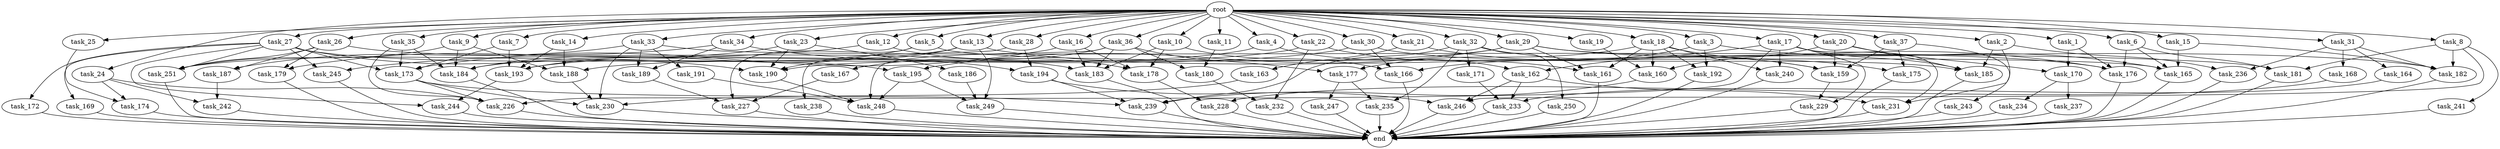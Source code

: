 digraph G {
  task_8 [size="102.400000"];
  task_239 [size="63565515980.800003"];
  task_173 [size="118541097369.600006"];
  task_17 [size="102.400000"];
  task_32 [size="102.400000"];
  root [size="0.000000"];
  task_242 [size="111669149696.000000"];
  task_35 [size="102.400000"];
  task_161 [size="163208757248.000000"];
  task_159 [size="83322365542.400009"];
  task_26 [size="102.400000"];
  task_15 [size="102.400000"];
  task_251 [size="84181359001.600006"];
  task_167 [size="7730941132.800000"];
  task_227 [size="42949672960.000000"];
  task_166 [size="92771293593.600006"];
  task_177 [size="77309411328.000000"];
  task_33 [size="102.400000"];
  task_186 [size="42090679500.800003"];
  task_7 [size="102.400000"];
  task_181 [size="115105123532.800003"];
  task_231 [size="104797202022.400009"];
  task_241 [size="3435973836.800000"];
  task_233 [size="98784247808.000000"];
  task_176 [size="162349763788.800018"];
  task_13 [size="102.400000"];
  task_30 [size="102.400000"];
  task_5 [size="102.400000"];
  task_183 [size="45526653337.600006"];
  task_6 [size="102.400000"];
  task_184 [size="60988535603.200005"];
  task_240 [size="83322365542.400009"];
  task_22 [size="102.400000"];
  task_169 [size="42090679500.800003"];
  task_3 [size="102.400000"];
  task_179 [size="61847529062.400002"];
  task_187 [size="73014444032.000000"];
  task_164 [size="7730941132.800000"];
  task_188 [size="32641751449.600002"];
  task_236 [size="29205777612.800003"];
  task_230 [size="172657685299.200012"];
  task_234 [size="3435973836.800000"];
  task_193 [size="126272038502.400009"];
  task_16 [size="102.400000"];
  task_191 [size="42090679500.800003"];
  task_175 [size="73014444032.000000"];
  task_189 [size="73014444032.000000"];
  task_160 [size="127990025420.800003"];
  task_182 [size="152041842278.399994"];
  task_245 [size="49821620633.600006"];
  task_12 [size="102.400000"];
  task_21 [size="102.400000"];
  task_18 [size="102.400000"];
  task_180 [size="11166914969.600000"];
  task_31 [size="102.400000"];
  task_244 [size="127990025420.800003"];
  task_9 [size="102.400000"];
  task_237 [size="3435973836.800000"];
  task_168 [size="7730941132.800000"];
  task_192 [size="155477816115.200012"];
  task_28 [size="102.400000"];
  task_174 [size="84181359001.600006"];
  task_247 [size="13743895347.200001"];
  task_29 [size="102.400000"];
  task_185 [size="42090679500.800003"];
  task_34 [size="102.400000"];
  task_10 [size="102.400000"];
  task_163 [size="54975581388.800003"];
  task_178 [size="14602888806.400002"];
  task_194 [size="100502234726.400009"];
  task_2 [size="102.400000"];
  task_171 [size="21474836480.000000"];
  end [size="0.000000"];
  task_228 [size="85899345920.000000"];
  task_14 [size="102.400000"];
  task_24 [size="102.400000"];
  task_195 [size="127990025420.800003"];
  task_243 [size="3435973836.800000"];
  task_19 [size="102.400000"];
  task_226 [size="90194313216.000000"];
  task_36 [size="102.400000"];
  task_170 [size="6871947673.600000"];
  task_25 [size="102.400000"];
  task_4 [size="102.400000"];
  task_235 [size="35218731827.200005"];
  task_27 [size="102.400000"];
  task_232 [size="11166914969.600000"];
  task_20 [size="102.400000"];
  task_229 [size="27487790694.400002"];
  task_23 [size="102.400000"];
  task_37 [size="102.400000"];
  task_165 [size="231928233984.000000"];
  task_1 [size="102.400000"];
  task_11 [size="102.400000"];
  task_190 [size="173516678758.400024"];
  task_249 [size="131425999257.600006"];
  task_172 [size="42090679500.800003"];
  task_250 [size="21474836480.000000"];
  task_246 [size="76450417868.800003"];
  task_162 [size="27487790694.400002"];
  task_238 [size="69578470195.199997"];
  task_248 [size="149464861900.800018"];

  task_8 -> task_181 [size="33554432.000000"];
  task_8 -> task_241 [size="33554432.000000"];
  task_8 -> task_182 [size="33554432.000000"];
  task_8 -> task_246 [size="33554432.000000"];
  task_239 -> end [size="1.000000"];
  task_173 -> task_239 [size="301989888.000000"];
  task_173 -> task_230 [size="301989888.000000"];
  task_173 -> task_226 [size="301989888.000000"];
  task_17 -> task_185 [size="134217728.000000"];
  task_17 -> task_162 [size="134217728.000000"];
  task_17 -> task_226 [size="134217728.000000"];
  task_17 -> task_229 [size="134217728.000000"];
  task_17 -> task_231 [size="134217728.000000"];
  task_17 -> task_240 [size="134217728.000000"];
  task_32 -> task_159 [size="209715200.000000"];
  task_32 -> task_250 [size="209715200.000000"];
  task_32 -> task_235 [size="209715200.000000"];
  task_32 -> task_171 [size="209715200.000000"];
  task_32 -> task_239 [size="209715200.000000"];
  root -> task_8 [size="1.000000"];
  root -> task_14 [size="1.000000"];
  root -> task_24 [size="1.000000"];
  root -> task_13 [size="1.000000"];
  root -> task_33 [size="1.000000"];
  root -> task_12 [size="1.000000"];
  root -> task_21 [size="1.000000"];
  root -> task_18 [size="1.000000"];
  root -> task_22 [size="1.000000"];
  root -> task_31 [size="1.000000"];
  root -> task_9 [size="1.000000"];
  root -> task_5 [size="1.000000"];
  root -> task_36 [size="1.000000"];
  root -> task_32 [size="1.000000"];
  root -> task_26 [size="1.000000"];
  root -> task_15 [size="1.000000"];
  root -> task_6 [size="1.000000"];
  root -> task_4 [size="1.000000"];
  root -> task_25 [size="1.000000"];
  root -> task_30 [size="1.000000"];
  root -> task_34 [size="1.000000"];
  root -> task_3 [size="1.000000"];
  root -> task_19 [size="1.000000"];
  root -> task_10 [size="1.000000"];
  root -> task_23 [size="1.000000"];
  root -> task_37 [size="1.000000"];
  root -> task_1 [size="1.000000"];
  root -> task_17 [size="1.000000"];
  root -> task_2 [size="1.000000"];
  root -> task_29 [size="1.000000"];
  root -> task_20 [size="1.000000"];
  root -> task_35 [size="1.000000"];
  root -> task_7 [size="1.000000"];
  root -> task_27 [size="1.000000"];
  root -> task_11 [size="1.000000"];
  root -> task_28 [size="1.000000"];
  root -> task_16 [size="1.000000"];
  task_242 -> end [size="1.000000"];
  task_35 -> task_184 [size="33554432.000000"];
  task_35 -> task_173 [size="33554432.000000"];
  task_35 -> task_226 [size="33554432.000000"];
  task_161 -> end [size="1.000000"];
  task_159 -> task_229 [size="134217728.000000"];
  task_26 -> task_251 [size="301989888.000000"];
  task_26 -> task_179 [size="301989888.000000"];
  task_26 -> task_187 [size="301989888.000000"];
  task_26 -> task_183 [size="301989888.000000"];
  task_15 -> task_165 [size="536870912.000000"];
  task_15 -> task_182 [size="536870912.000000"];
  task_251 -> end [size="1.000000"];
  task_167 -> task_227 [size="75497472.000000"];
  task_227 -> end [size="1.000000"];
  task_166 -> end [size="1.000000"];
  task_177 -> task_235 [size="134217728.000000"];
  task_177 -> task_247 [size="134217728.000000"];
  task_33 -> task_191 [size="411041792.000000"];
  task_33 -> task_181 [size="411041792.000000"];
  task_33 -> task_230 [size="411041792.000000"];
  task_33 -> task_187 [size="411041792.000000"];
  task_33 -> task_189 [size="411041792.000000"];
  task_186 -> task_249 [size="411041792.000000"];
  task_7 -> task_173 [size="679477248.000000"];
  task_7 -> task_193 [size="679477248.000000"];
  task_181 -> end [size="1.000000"];
  task_231 -> end [size="1.000000"];
  task_241 -> end [size="1.000000"];
  task_233 -> end [size="1.000000"];
  task_176 -> end [size="1.000000"];
  task_13 -> task_190 [size="33554432.000000"];
  task_13 -> task_249 [size="33554432.000000"];
  task_13 -> task_176 [size="33554432.000000"];
  task_13 -> task_251 [size="33554432.000000"];
  task_30 -> task_185 [size="33554432.000000"];
  task_30 -> task_188 [size="33554432.000000"];
  task_30 -> task_166 [size="33554432.000000"];
  task_5 -> task_227 [size="209715200.000000"];
  task_5 -> task_165 [size="209715200.000000"];
  task_5 -> task_193 [size="209715200.000000"];
  task_183 -> end [size="1.000000"];
  task_6 -> task_181 [size="679477248.000000"];
  task_6 -> task_176 [size="679477248.000000"];
  task_6 -> task_165 [size="679477248.000000"];
  task_184 -> end [size="1.000000"];
  task_240 -> end [size="1.000000"];
  task_22 -> task_161 [size="75497472.000000"];
  task_22 -> task_184 [size="75497472.000000"];
  task_22 -> task_232 [size="75497472.000000"];
  task_169 -> end [size="1.000000"];
  task_3 -> task_166 [size="838860800.000000"];
  task_3 -> task_165 [size="838860800.000000"];
  task_3 -> task_192 [size="838860800.000000"];
  task_179 -> end [size="1.000000"];
  task_187 -> task_242 [size="679477248.000000"];
  task_164 -> task_233 [size="209715200.000000"];
  task_188 -> task_230 [size="838860800.000000"];
  task_236 -> end [size="1.000000"];
  task_230 -> end [size="1.000000"];
  task_234 -> end [size="1.000000"];
  task_193 -> task_244 [size="838860800.000000"];
  task_16 -> task_178 [size="33554432.000000"];
  task_16 -> task_173 [size="33554432.000000"];
  task_16 -> task_183 [size="33554432.000000"];
  task_191 -> task_248 [size="134217728.000000"];
  task_175 -> end [size="1.000000"];
  task_189 -> task_227 [size="134217728.000000"];
  task_160 -> task_239 [size="75497472.000000"];
  task_182 -> end [size="1.000000"];
  task_245 -> end [size="1.000000"];
  task_12 -> task_245 [size="75497472.000000"];
  task_12 -> task_178 [size="75497472.000000"];
  task_21 -> task_159 [size="536870912.000000"];
  task_21 -> task_163 [size="536870912.000000"];
  task_18 -> task_160 [size="679477248.000000"];
  task_18 -> task_192 [size="679477248.000000"];
  task_18 -> task_161 [size="679477248.000000"];
  task_18 -> task_175 [size="679477248.000000"];
  task_18 -> task_177 [size="679477248.000000"];
  task_18 -> task_240 [size="679477248.000000"];
  task_180 -> task_232 [size="33554432.000000"];
  task_31 -> task_236 [size="75497472.000000"];
  task_31 -> task_182 [size="75497472.000000"];
  task_31 -> task_168 [size="75497472.000000"];
  task_31 -> task_164 [size="75497472.000000"];
  task_244 -> end [size="1.000000"];
  task_9 -> task_188 [size="75497472.000000"];
  task_9 -> task_251 [size="75497472.000000"];
  task_9 -> task_184 [size="75497472.000000"];
  task_237 -> end [size="1.000000"];
  task_168 -> task_228 [size="536870912.000000"];
  task_192 -> end [size="1.000000"];
  task_28 -> task_194 [size="679477248.000000"];
  task_28 -> task_238 [size="679477248.000000"];
  task_174 -> end [size="1.000000"];
  task_247 -> end [size="1.000000"];
  task_29 -> task_161 [size="838860800.000000"];
  task_29 -> task_190 [size="838860800.000000"];
  task_29 -> task_195 [size="838860800.000000"];
  task_29 -> task_176 [size="838860800.000000"];
  task_29 -> task_182 [size="838860800.000000"];
  task_185 -> end [size="1.000000"];
  task_34 -> task_194 [size="301989888.000000"];
  task_34 -> task_189 [size="301989888.000000"];
  task_34 -> task_179 [size="301989888.000000"];
  task_10 -> task_166 [size="33554432.000000"];
  task_10 -> task_178 [size="33554432.000000"];
  task_10 -> task_183 [size="33554432.000000"];
  task_163 -> task_230 [size="134217728.000000"];
  task_178 -> task_228 [size="301989888.000000"];
  task_194 -> task_239 [size="33554432.000000"];
  task_194 -> task_246 [size="33554432.000000"];
  task_2 -> task_185 [size="209715200.000000"];
  task_2 -> task_231 [size="209715200.000000"];
  task_2 -> task_236 [size="209715200.000000"];
  task_171 -> task_233 [size="75497472.000000"];
  task_228 -> end [size="1.000000"];
  task_14 -> task_188 [size="209715200.000000"];
  task_14 -> task_193 [size="209715200.000000"];
  task_24 -> task_242 [size="411041792.000000"];
  task_24 -> task_174 [size="411041792.000000"];
  task_24 -> task_226 [size="411041792.000000"];
  task_195 -> task_249 [size="838860800.000000"];
  task_195 -> task_248 [size="838860800.000000"];
  task_243 -> end [size="1.000000"];
  task_19 -> task_160 [size="536870912.000000"];
  task_226 -> end [size="1.000000"];
  task_36 -> task_167 [size="75497472.000000"];
  task_36 -> task_183 [size="75497472.000000"];
  task_36 -> task_180 [size="75497472.000000"];
  task_36 -> task_177 [size="75497472.000000"];
  task_36 -> task_248 [size="75497472.000000"];
  task_170 -> task_237 [size="33554432.000000"];
  task_170 -> task_234 [size="33554432.000000"];
  task_25 -> task_174 [size="411041792.000000"];
  task_4 -> task_162 [size="134217728.000000"];
  task_4 -> task_193 [size="134217728.000000"];
  task_235 -> end [size="1.000000"];
  task_27 -> task_190 [size="411041792.000000"];
  task_27 -> task_172 [size="411041792.000000"];
  task_27 -> task_169 [size="411041792.000000"];
  task_27 -> task_173 [size="411041792.000000"];
  task_27 -> task_251 [size="411041792.000000"];
  task_27 -> task_245 [size="411041792.000000"];
  task_27 -> task_195 [size="411041792.000000"];
  task_27 -> task_244 [size="411041792.000000"];
  task_232 -> end [size="1.000000"];
  task_20 -> task_185 [size="33554432.000000"];
  task_20 -> task_159 [size="33554432.000000"];
  task_20 -> task_160 [size="33554432.000000"];
  task_20 -> task_170 [size="33554432.000000"];
  task_229 -> end [size="1.000000"];
  task_23 -> task_190 [size="411041792.000000"];
  task_23 -> task_184 [size="411041792.000000"];
  task_23 -> task_186 [size="411041792.000000"];
  task_37 -> task_159 [size="33554432.000000"];
  task_37 -> task_175 [size="33554432.000000"];
  task_37 -> task_243 [size="33554432.000000"];
  task_165 -> end [size="1.000000"];
  task_1 -> task_170 [size="33554432.000000"];
  task_1 -> task_176 [size="33554432.000000"];
  task_11 -> task_180 [size="33554432.000000"];
  task_190 -> task_248 [size="411041792.000000"];
  task_249 -> end [size="1.000000"];
  task_172 -> end [size="1.000000"];
  task_250 -> end [size="1.000000"];
  task_246 -> end [size="1.000000"];
  task_162 -> task_231 [size="679477248.000000"];
  task_162 -> task_233 [size="679477248.000000"];
  task_162 -> task_246 [size="679477248.000000"];
  task_238 -> end [size="1.000000"];
  task_248 -> end [size="1.000000"];
}
